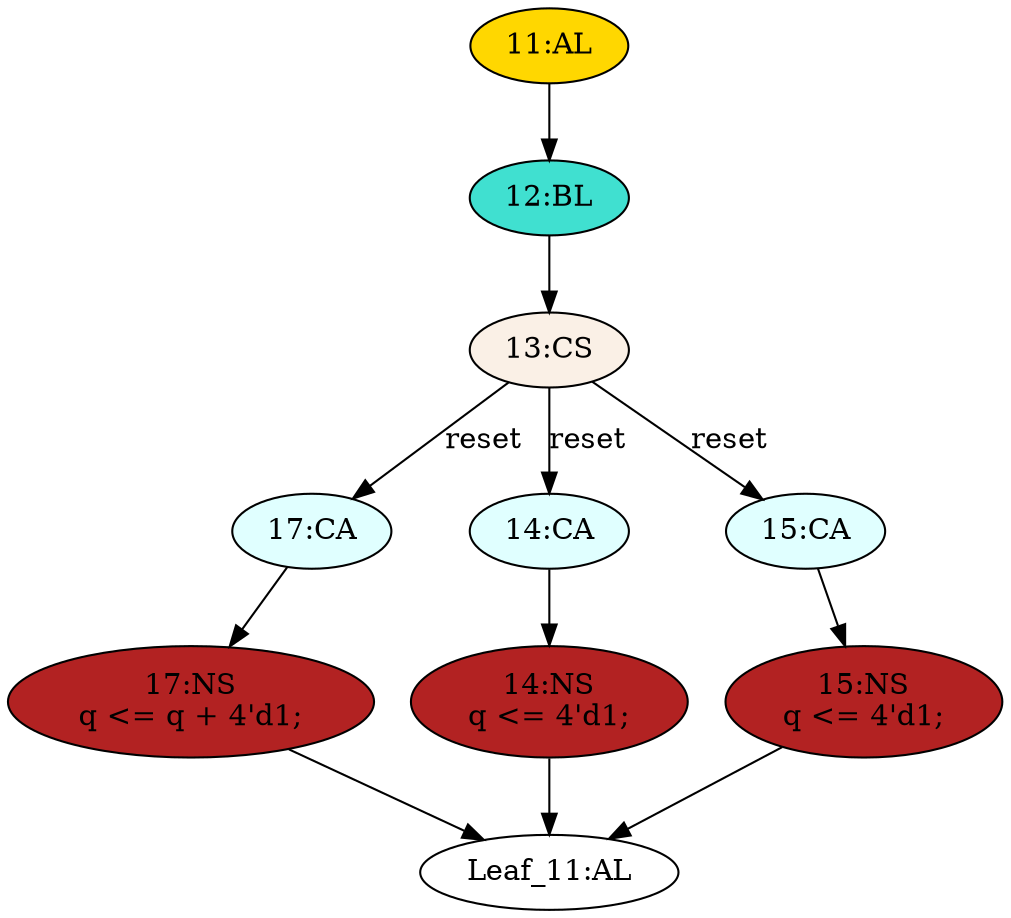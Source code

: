 strict digraph "" {
	node [label="\N"];
	"17:CA"	[ast="<pyverilog.vparser.ast.Case object at 0x7f5b54b152d0>",
		fillcolor=lightcyan,
		label="17:CA",
		statements="[]",
		style=filled,
		typ=Case];
	"17:NS"	[ast="<pyverilog.vparser.ast.NonblockingSubstitution object at 0x7f5b54b153d0>",
		fillcolor=firebrick,
		label="17:NS
q <= q + 4'd1;",
		statements="[<pyverilog.vparser.ast.NonblockingSubstitution object at 0x7f5b54b153d0>]",
		style=filled,
		typ=NonblockingSubstitution];
	"17:CA" -> "17:NS"	[cond="[]",
		lineno=None];
	"Leaf_11:AL"	[def_var="['q']",
		label="Leaf_11:AL"];
	"12:BL"	[ast="<pyverilog.vparser.ast.Block object at 0x7f5b54b15ad0>",
		fillcolor=turquoise,
		label="12:BL",
		statements="[]",
		style=filled,
		typ=Block];
	"13:CS"	[ast="<pyverilog.vparser.ast.CaseStatement object at 0x7f5b54b157d0>",
		fillcolor=linen,
		label="13:CS",
		statements="[]",
		style=filled,
		typ=CaseStatement];
	"12:BL" -> "13:CS"	[cond="[]",
		lineno=None];
	"14:CA"	[ast="<pyverilog.vparser.ast.Case object at 0x7f5b54b15610>",
		fillcolor=lightcyan,
		label="14:CA",
		statements="[]",
		style=filled,
		typ=Case];
	"14:NS"	[ast="<pyverilog.vparser.ast.NonblockingSubstitution object at 0x7f5b54b15690>",
		fillcolor=firebrick,
		label="14:NS
q <= 4'd1;",
		statements="[<pyverilog.vparser.ast.NonblockingSubstitution object at 0x7f5b54b15690>]",
		style=filled,
		typ=NonblockingSubstitution];
	"14:CA" -> "14:NS"	[cond="[]",
		lineno=None];
	"13:CS" -> "17:CA"	[cond="['reset']",
		label=reset,
		lineno=13];
	"13:CS" -> "14:CA"	[cond="['reset']",
		label=reset,
		lineno=13];
	"15:CA"	[ast="<pyverilog.vparser.ast.Case object at 0x7f5b54b15890>",
		fillcolor=lightcyan,
		label="15:CA",
		statements="[]",
		style=filled,
		typ=Case];
	"13:CS" -> "15:CA"	[cond="['reset']",
		label=reset,
		lineno=13];
	"17:NS" -> "Leaf_11:AL"	[cond="[]",
		lineno=None];
	"15:NS"	[ast="<pyverilog.vparser.ast.NonblockingSubstitution object at 0x7f5b54b15950>",
		fillcolor=firebrick,
		label="15:NS
q <= 4'd1;",
		statements="[<pyverilog.vparser.ast.NonblockingSubstitution object at 0x7f5b54b15950>]",
		style=filled,
		typ=NonblockingSubstitution];
	"15:NS" -> "Leaf_11:AL"	[cond="[]",
		lineno=None];
	"15:CA" -> "15:NS"	[cond="[]",
		lineno=None];
	"11:AL"	[ast="<pyverilog.vparser.ast.Always object at 0x7f5b54b15b50>",
		clk_sens=True,
		fillcolor=gold,
		label="11:AL",
		sens="['clk']",
		statements="[]",
		style=filled,
		typ=Always,
		use_var="['reset', 'q']"];
	"11:AL" -> "12:BL"	[cond="[]",
		lineno=None];
	"14:NS" -> "Leaf_11:AL"	[cond="[]",
		lineno=None];
}

